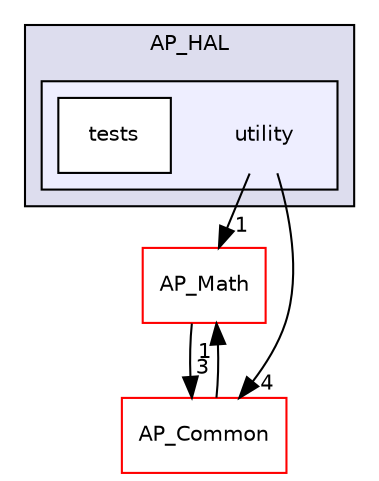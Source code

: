 digraph "libraries/AP_HAL/utility" {
  compound=true
  node [ fontsize="10", fontname="Helvetica"];
  edge [ labelfontsize="10", labelfontname="Helvetica"];
  subgraph clusterdir_1cbc10423b2512b31103883361e0123b {
    graph [ bgcolor="#ddddee", pencolor="black", label="AP_HAL" fontname="Helvetica", fontsize="10", URL="dir_1cbc10423b2512b31103883361e0123b.html"]
  subgraph clusterdir_a697c6c5999ea8f00a7bd1c4d780a058 {
    graph [ bgcolor="#eeeeff", pencolor="black", label="" URL="dir_a697c6c5999ea8f00a7bd1c4d780a058.html"];
    dir_a697c6c5999ea8f00a7bd1c4d780a058 [shape=plaintext label="utility"];
    dir_a42baa8ea817cc7482f5792a114f5a6c [shape=box label="tests" color="black" fillcolor="white" style="filled" URL="dir_a42baa8ea817cc7482f5792a114f5a6c.html"];
  }
  }
  dir_93fb9127672489656ce87df72f6e986d [shape=box label="AP_Math" fillcolor="white" style="filled" color="red" URL="dir_93fb9127672489656ce87df72f6e986d.html"];
  dir_df3f4256615fd4197927a84a019a8bd8 [shape=box label="AP_Common" fillcolor="white" style="filled" color="red" URL="dir_df3f4256615fd4197927a84a019a8bd8.html"];
  dir_93fb9127672489656ce87df72f6e986d->dir_df3f4256615fd4197927a84a019a8bd8 [headlabel="3", labeldistance=1.5 headhref="dir_000098_000036.html"];
  dir_a697c6c5999ea8f00a7bd1c4d780a058->dir_93fb9127672489656ce87df72f6e986d [headlabel="1", labeldistance=1.5 headhref="dir_000075_000098.html"];
  dir_a697c6c5999ea8f00a7bd1c4d780a058->dir_df3f4256615fd4197927a84a019a8bd8 [headlabel="4", labeldistance=1.5 headhref="dir_000075_000036.html"];
  dir_df3f4256615fd4197927a84a019a8bd8->dir_93fb9127672489656ce87df72f6e986d [headlabel="1", labeldistance=1.5 headhref="dir_000036_000098.html"];
}
